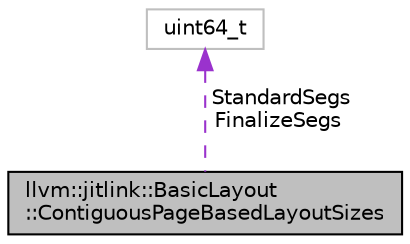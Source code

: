 digraph "llvm::jitlink::BasicLayout::ContiguousPageBasedLayoutSizes"
{
 // LATEX_PDF_SIZE
  bgcolor="transparent";
  edge [fontname="Helvetica",fontsize="10",labelfontname="Helvetica",labelfontsize="10"];
  node [fontname="Helvetica",fontsize="10",shape=record];
  Node1 [label="llvm::jitlink::BasicLayout\l::ContiguousPageBasedLayoutSizes",height=0.2,width=0.4,color="black", fillcolor="grey75", style="filled", fontcolor="black",tooltip="A convenience class that further groups segments based on memory deallocation policy."];
  Node2 -> Node1 [dir="back",color="darkorchid3",fontsize="10",style="dashed",label=" StandardSegs\nFinalizeSegs" ,fontname="Helvetica"];
  Node2 [label="uint64_t",height=0.2,width=0.4,color="grey75",tooltip=" "];
}
